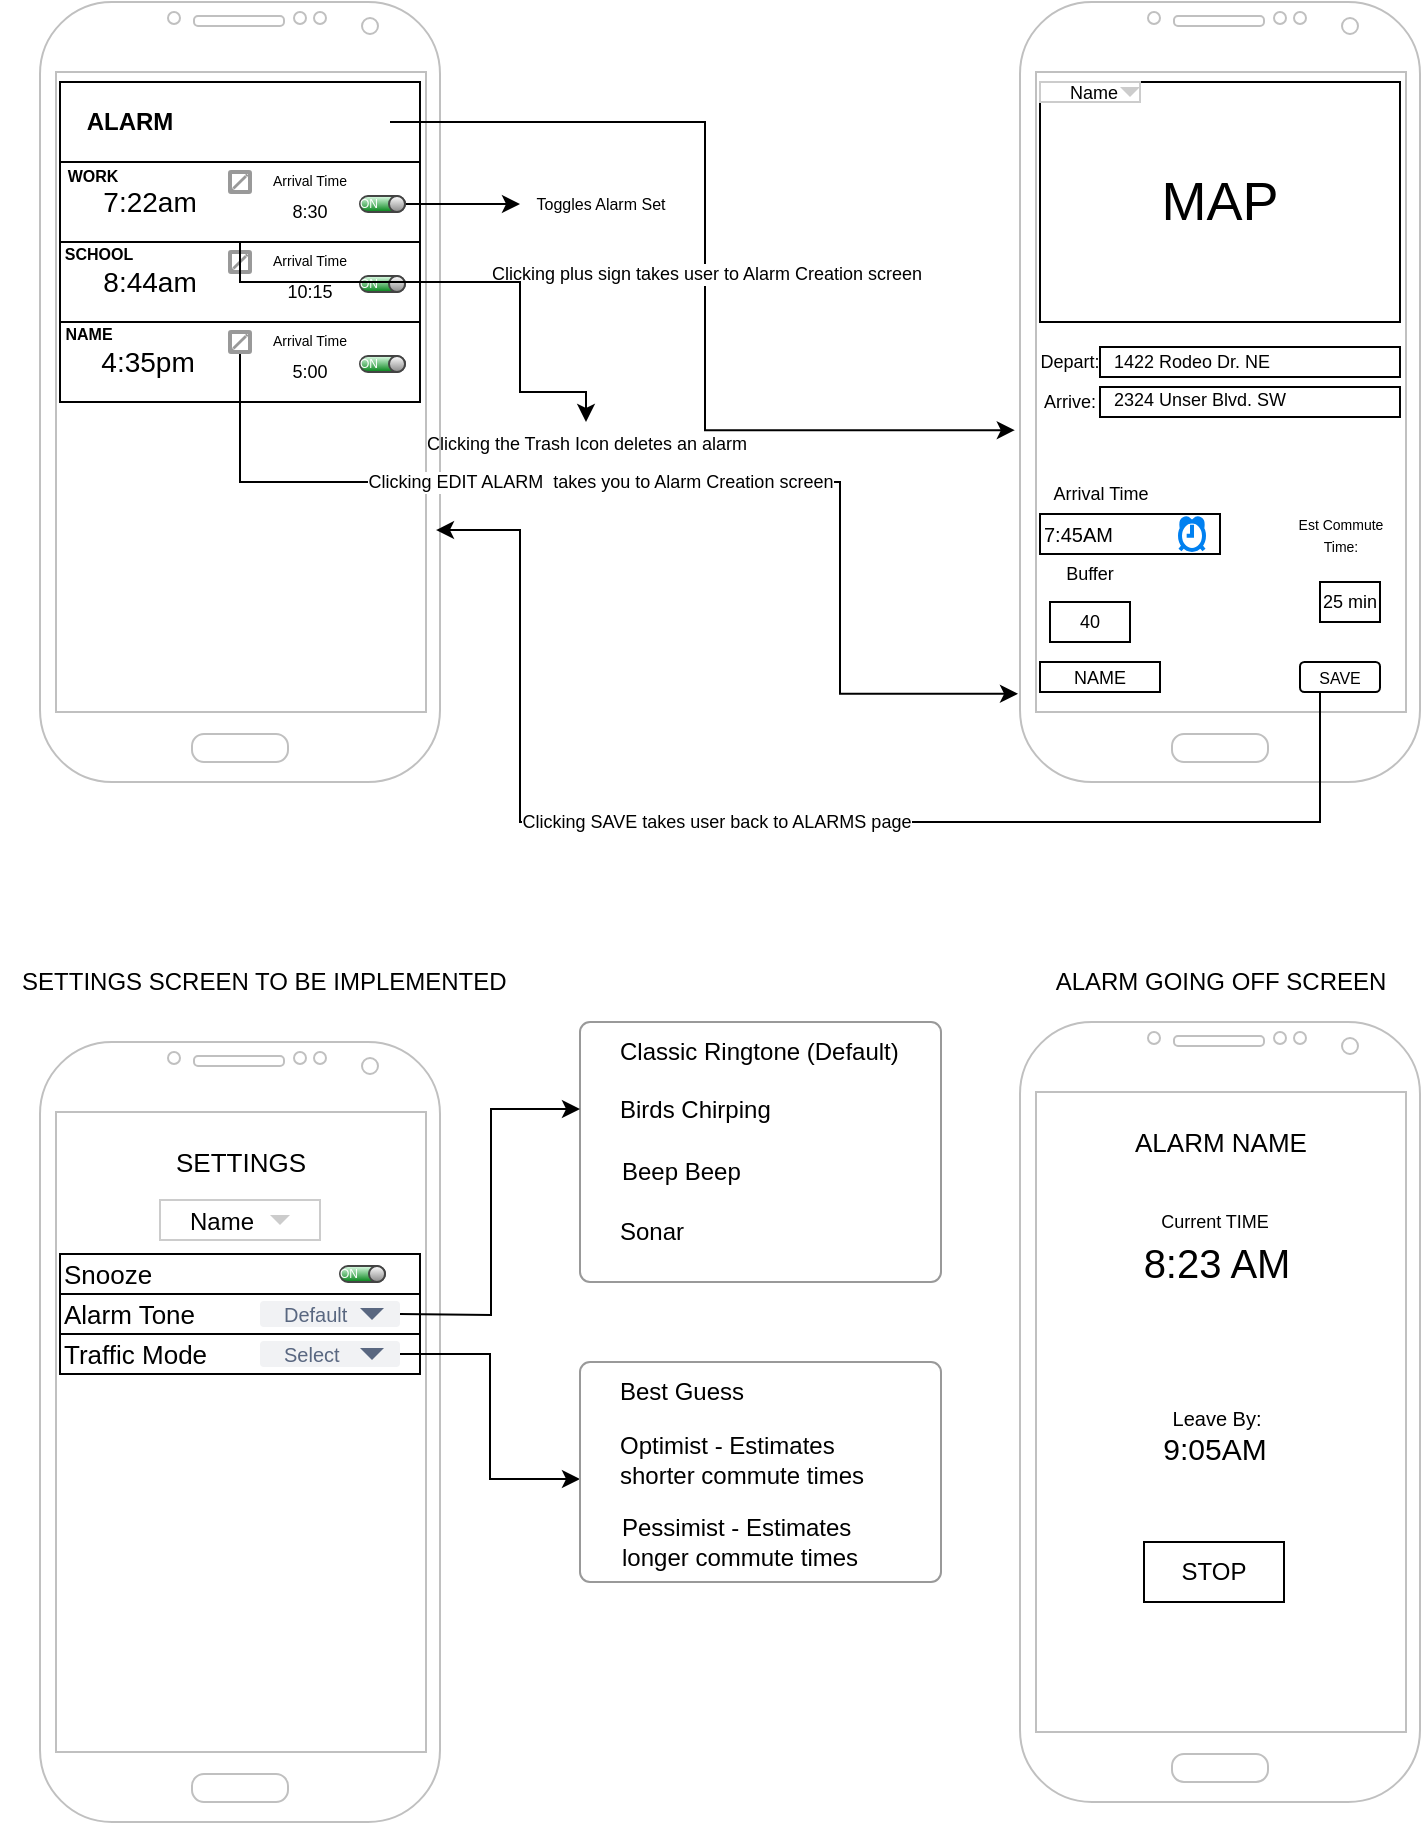 <mxfile version="13.4.5" type="device"><diagram id="XSz-OnlPHfyXZCXDm4SZ" name="Page-1"><mxGraphModel dx="840" dy="477" grid="1" gridSize="10" guides="1" tooltips="1" connect="1" arrows="1" fold="1" page="1" pageScale="1" pageWidth="850" pageHeight="1100" math="0" shadow="0"><root><mxCell id="0"/><mxCell id="1" parent="0"/><mxCell id="a31ZRpCJEnF5tMIiFzGq-1" value="" style="verticalLabelPosition=bottom;verticalAlign=top;html=1;shadow=0;dashed=0;strokeWidth=1;shape=mxgraph.android.phone2;strokeColor=#c0c0c0;" parent="1" vertex="1"><mxGeometry x="40" y="20" width="200" height="390" as="geometry"/></mxCell><mxCell id="a31ZRpCJEnF5tMIiFzGq-2" value="" style="verticalLabelPosition=bottom;verticalAlign=top;html=1;shadow=0;dashed=0;strokeWidth=1;shape=mxgraph.android.phone2;strokeColor=#c0c0c0;" parent="1" vertex="1"><mxGeometry x="530" y="20" width="200" height="390" as="geometry"/></mxCell><mxCell id="a31ZRpCJEnF5tMIiFzGq-69" value="Arrival Time" style="text;html=1;align=center;verticalAlign=middle;resizable=0;points=[];autosize=1;fontSize=9;" parent="a31ZRpCJEnF5tMIiFzGq-2" vertex="1"><mxGeometry x="10" y="236" width="60" height="20" as="geometry"/></mxCell><mxCell id="a31ZRpCJEnF5tMIiFzGq-70" value="&lt;font style=&quot;font-size: 10px&quot;&gt;7:45AM&lt;/font&gt;" style="rounded=0;whiteSpace=wrap;html=1;fontSize=9;align=left;" parent="a31ZRpCJEnF5tMIiFzGq-2" vertex="1"><mxGeometry x="10" y="256" width="90" height="20" as="geometry"/></mxCell><mxCell id="a31ZRpCJEnF5tMIiFzGq-71" value="Buffer" style="text;html=1;strokeColor=none;fillColor=none;align=center;verticalAlign=middle;whiteSpace=wrap;rounded=0;fontSize=9;" parent="a31ZRpCJEnF5tMIiFzGq-2" vertex="1"><mxGeometry x="15" y="276" width="40" height="20" as="geometry"/></mxCell><mxCell id="a31ZRpCJEnF5tMIiFzGq-75" value="&lt;font style=&quot;font-size: 7px&quot;&gt;Est Commute&lt;br&gt;Time:&lt;/font&gt;" style="text;html=1;align=center;verticalAlign=middle;resizable=0;points=[];autosize=1;fontSize=9;" parent="a31ZRpCJEnF5tMIiFzGq-2" vertex="1"><mxGeometry x="130" y="251" width="60" height="30" as="geometry"/></mxCell><mxCell id="a31ZRpCJEnF5tMIiFzGq-76" value="&lt;font style=&quot;font-size: 9px&quot;&gt;25 min&lt;/font&gt;" style="rounded=0;whiteSpace=wrap;html=1;fontSize=9;" parent="a31ZRpCJEnF5tMIiFzGq-2" vertex="1"><mxGeometry x="150" y="290" width="30" height="20" as="geometry"/></mxCell><mxCell id="a31ZRpCJEnF5tMIiFzGq-63" value="&lt;font style=&quot;font-size: 27px&quot;&gt;MAP&lt;/font&gt;" style="rounded=0;whiteSpace=wrap;html=1;fillColor=#ffffff;fontSize=6;" parent="a31ZRpCJEnF5tMIiFzGq-2" vertex="1"><mxGeometry x="10" y="40" width="180" height="120" as="geometry"/></mxCell><mxCell id="S1m2dQk_pg1xE-d_3iNp-14" value="" style="html=1;verticalLabelPosition=bottom;align=center;labelBackgroundColor=#ffffff;verticalAlign=top;strokeWidth=2;strokeColor=#0080F0;shadow=0;dashed=0;shape=mxgraph.ios7.icons.alarm_clock;" vertex="1" parent="a31ZRpCJEnF5tMIiFzGq-2"><mxGeometry x="80" y="258" width="12" height="16" as="geometry"/></mxCell><mxCell id="a31ZRpCJEnF5tMIiFzGq-18" value="" style="rounded=0;whiteSpace=wrap;html=1;" parent="1" vertex="1"><mxGeometry x="50" y="100" width="180" height="40" as="geometry"/></mxCell><mxCell id="a31ZRpCJEnF5tMIiFzGq-23" value="" style="rounded=0;whiteSpace=wrap;html=1;fillColor=none;" parent="1" vertex="1"><mxGeometry x="50" y="60" width="180" height="40" as="geometry"/></mxCell><mxCell id="a31ZRpCJEnF5tMIiFzGq-24" value="&lt;b&gt;ALARM&lt;/b&gt;" style="text;html=1;strokeColor=none;fillColor=none;align=center;verticalAlign=middle;whiteSpace=wrap;rounded=0;" parent="1" vertex="1"><mxGeometry x="60" y="70" width="50" height="20" as="geometry"/></mxCell><mxCell id="MXehRF-Yo7mLd2bpUhsq-1" value="Clicking plus sign takes user to Alarm Creation screen" style="edgeStyle=orthogonalEdgeStyle;rounded=0;orthogonalLoop=1;jettySize=auto;html=1;entryX=-0.013;entryY=0.549;entryDx=0;entryDy=0;entryPerimeter=0;fontSize=9;" parent="1" source="a31ZRpCJEnF5tMIiFzGq-25" target="a31ZRpCJEnF5tMIiFzGq-2" edge="1"><mxGeometry relative="1" as="geometry"/></mxCell><mxCell id="a31ZRpCJEnF5tMIiFzGq-25" value="" style="shape=image;html=1;verticalAlign=top;verticalLabelPosition=bottom;labelBackgroundColor=#ffffff;imageAspect=0;aspect=fixed;image=https://cdn4.iconfinder.com/data/icons/evil-icons-user-interface/64/plus-128.png;fillColor=none;" parent="1" vertex="1"><mxGeometry x="185" y="65" width="30" height="30" as="geometry"/></mxCell><mxCell id="a31ZRpCJEnF5tMIiFzGq-26" value="&lt;font style=&quot;font-size: 14px&quot;&gt;7:22am&lt;/font&gt;" style="text;html=1;strokeColor=none;fillColor=none;align=center;verticalAlign=middle;whiteSpace=wrap;rounded=0;fontSize=14;" parent="1" vertex="1"><mxGeometry x="80" y="115" width="30" height="10" as="geometry"/></mxCell><mxCell id="a31ZRpCJEnF5tMIiFzGq-27" value="&lt;b&gt;WORK&lt;/b&gt;" style="text;html=1;strokeColor=none;fillColor=none;align=center;verticalAlign=middle;whiteSpace=wrap;rounded=0;fontSize=8;" parent="1" vertex="1"><mxGeometry x="40.5" y="97" width="50.5" height="20" as="geometry"/></mxCell><mxCell id="S1m2dQk_pg1xE-d_3iNp-9" style="edgeStyle=orthogonalEdgeStyle;rounded=0;orthogonalLoop=1;jettySize=auto;html=1;" edge="1" parent="1" source="a31ZRpCJEnF5tMIiFzGq-31"><mxGeometry relative="1" as="geometry"><mxPoint x="280" y="121" as="targetPoint"/></mxGeometry></mxCell><mxCell id="a31ZRpCJEnF5tMIiFzGq-31" value="ON" style="strokeWidth=1;html=1;shadow=0;dashed=0;shape=mxgraph.ios.iOnOffButton;mainText=;strokeColor=#444444;fontSize=6;fontColor=#ffffff;spacingRight=14;buttonState=on;fillColor=none;" parent="1" vertex="1"><mxGeometry x="200" y="117" width="22.5" height="8" as="geometry"/></mxCell><mxCell id="a31ZRpCJEnF5tMIiFzGq-47" value="Arrival Time" style="text;html=1;strokeColor=none;fillColor=none;align=center;verticalAlign=middle;whiteSpace=wrap;rounded=0;fontSize=7;" parent="1" vertex="1"><mxGeometry x="150" y="105" width="50" height="10" as="geometry"/></mxCell><mxCell id="a31ZRpCJEnF5tMIiFzGq-48" value="8:30" style="text;html=1;strokeColor=none;fillColor=none;align=center;verticalAlign=middle;whiteSpace=wrap;rounded=0;fontSize=9;" parent="1" vertex="1"><mxGeometry x="155" y="115" width="40" height="20" as="geometry"/></mxCell><mxCell id="a31ZRpCJEnF5tMIiFzGq-49" value="" style="rounded=0;whiteSpace=wrap;html=1;" parent="1" vertex="1"><mxGeometry x="50" y="140" width="180" height="40" as="geometry"/></mxCell><mxCell id="a31ZRpCJEnF5tMIiFzGq-50" value="&lt;font style=&quot;font-size: 14px&quot;&gt;8:44am&lt;/font&gt;" style="text;html=1;strokeColor=none;fillColor=none;align=center;verticalAlign=middle;whiteSpace=wrap;rounded=0;fontSize=14;" parent="1" vertex="1"><mxGeometry x="80" y="155" width="30" height="10" as="geometry"/></mxCell><mxCell id="a31ZRpCJEnF5tMIiFzGq-51" value="&lt;b&gt;SCHOOL&lt;/b&gt;" style="text;html=1;strokeColor=none;fillColor=none;align=center;verticalAlign=middle;whiteSpace=wrap;rounded=0;fontSize=8;" parent="1" vertex="1"><mxGeometry x="43.5" y="136" width="50.5" height="20" as="geometry"/></mxCell><mxCell id="a31ZRpCJEnF5tMIiFzGq-53" value="ON" style="strokeWidth=1;html=1;shadow=0;dashed=0;shape=mxgraph.ios.iOnOffButton;mainText=;strokeColor=#444444;fontSize=6;fontColor=#ffffff;spacingRight=14;buttonState=on;fillColor=none;" parent="1" vertex="1"><mxGeometry x="200" y="157" width="22.5" height="8" as="geometry"/></mxCell><mxCell id="a31ZRpCJEnF5tMIiFzGq-54" value="Arrival Time" style="text;html=1;strokeColor=none;fillColor=none;align=center;verticalAlign=middle;whiteSpace=wrap;rounded=0;fontSize=7;" parent="1" vertex="1"><mxGeometry x="155" y="145" width="40" height="10" as="geometry"/></mxCell><mxCell id="a31ZRpCJEnF5tMIiFzGq-55" value="10:15" style="text;html=1;strokeColor=none;fillColor=none;align=center;verticalAlign=middle;whiteSpace=wrap;rounded=0;fontSize=9;" parent="1" vertex="1"><mxGeometry x="155" y="155" width="40" height="20" as="geometry"/></mxCell><mxCell id="a31ZRpCJEnF5tMIiFzGq-56" value="" style="rounded=0;whiteSpace=wrap;html=1;" parent="1" vertex="1"><mxGeometry x="50" y="180" width="180" height="40" as="geometry"/></mxCell><mxCell id="a31ZRpCJEnF5tMIiFzGq-57" value="&lt;font style=&quot;font-size: 14px&quot;&gt;4:35pm&lt;/font&gt;" style="text;html=1;strokeColor=none;fillColor=none;align=center;verticalAlign=middle;whiteSpace=wrap;rounded=0;fontSize=14;" parent="1" vertex="1"><mxGeometry x="78.5" y="195" width="30" height="10" as="geometry"/></mxCell><mxCell id="a31ZRpCJEnF5tMIiFzGq-58" value="&lt;b&gt;NAME&lt;/b&gt;" style="text;html=1;strokeColor=none;fillColor=none;align=center;verticalAlign=middle;whiteSpace=wrap;rounded=0;fontSize=8;" parent="1" vertex="1"><mxGeometry x="38.5" y="176" width="50.5" height="20" as="geometry"/></mxCell><mxCell id="a31ZRpCJEnF5tMIiFzGq-60" value="ON" style="strokeWidth=1;html=1;shadow=0;dashed=0;shape=mxgraph.ios.iOnOffButton;mainText=;strokeColor=#444444;fontSize=6;fontColor=#ffffff;spacingRight=14;buttonState=on;fillColor=none;" parent="1" vertex="1"><mxGeometry x="200" y="197" width="22.5" height="8" as="geometry"/></mxCell><mxCell id="a31ZRpCJEnF5tMIiFzGq-61" value="Arrival Time" style="text;html=1;strokeColor=none;fillColor=none;align=center;verticalAlign=middle;whiteSpace=wrap;rounded=0;fontSize=7;" parent="1" vertex="1"><mxGeometry x="155" y="185" width="40" height="10" as="geometry"/></mxCell><mxCell id="a31ZRpCJEnF5tMIiFzGq-62" value="5:00" style="text;html=1;strokeColor=none;fillColor=none;align=center;verticalAlign=middle;whiteSpace=wrap;rounded=0;fontSize=9;" parent="1" vertex="1"><mxGeometry x="155" y="195" width="40" height="20" as="geometry"/></mxCell><mxCell id="a31ZRpCJEnF5tMIiFzGq-64" value="" style="rounded=0;whiteSpace=wrap;html=1;fillColor=#ffffff;fontSize=6;" parent="1" vertex="1"><mxGeometry x="570" y="192.5" width="150" height="15" as="geometry"/></mxCell><mxCell id="a31ZRpCJEnF5tMIiFzGq-65" value="Depart:" style="text;html=1;strokeColor=none;fillColor=none;align=center;verticalAlign=middle;whiteSpace=wrap;rounded=0;fontSize=9;" parent="1" vertex="1"><mxGeometry x="510" y="190" width="90" height="20" as="geometry"/></mxCell><mxCell id="a31ZRpCJEnF5tMIiFzGq-66" value="" style="rounded=0;whiteSpace=wrap;html=1;fillColor=#ffffff;fontSize=6;align=left;" parent="1" vertex="1"><mxGeometry x="570" y="212.5" width="150" height="15" as="geometry"/></mxCell><mxCell id="a31ZRpCJEnF5tMIiFzGq-67" value="Arrive:" style="text;html=1;strokeColor=none;fillColor=none;align=center;verticalAlign=middle;whiteSpace=wrap;rounded=0;fontSize=9;" parent="1" vertex="1"><mxGeometry x="510" y="210" width="90" height="20" as="geometry"/></mxCell><mxCell id="a31ZRpCJEnF5tMIiFzGq-74" value="40" style="rounded=0;whiteSpace=wrap;html=1;fillColor=#ffffff;fontSize=9;" parent="1" vertex="1"><mxGeometry x="545" y="320" width="40" height="20" as="geometry"/></mxCell><mxCell id="a31ZRpCJEnF5tMIiFzGq-77" value="1422 Rodeo Dr. NE" style="text;html=1;strokeColor=none;fillColor=none;align=left;verticalAlign=middle;whiteSpace=wrap;rounded=0;fontSize=9;" parent="1" vertex="1"><mxGeometry x="575" y="196.5" width="115" height="7" as="geometry"/></mxCell><mxCell id="a31ZRpCJEnF5tMIiFzGq-79" value="2324 Unser Blvd. SW" style="text;html=1;strokeColor=none;fillColor=none;align=left;verticalAlign=middle;whiteSpace=wrap;rounded=0;fontSize=9;" parent="1" vertex="1"><mxGeometry x="575" y="215" width="115" height="7" as="geometry"/></mxCell><mxCell id="MXehRF-Yo7mLd2bpUhsq-5" value="Clicking SAVE takes user back to ALARMS page" style="edgeStyle=orthogonalEdgeStyle;rounded=0;orthogonalLoop=1;jettySize=auto;html=1;entryX=0.99;entryY=0.677;entryDx=0;entryDy=0;entryPerimeter=0;fontSize=9;exitX=0.25;exitY=1;exitDx=0;exitDy=0;" parent="1" source="MXehRF-Yo7mLd2bpUhsq-4" target="a31ZRpCJEnF5tMIiFzGq-1" edge="1"><mxGeometry x="0.126" relative="1" as="geometry"><mxPoint as="offset"/><Array as="points"><mxPoint x="680" y="430"/><mxPoint x="280" y="430"/><mxPoint x="280" y="284"/></Array></mxGeometry></mxCell><mxCell id="MXehRF-Yo7mLd2bpUhsq-4" value="&lt;font style=&quot;font-size: 8px&quot;&gt;SAVE&lt;/font&gt;" style="rounded=1;whiteSpace=wrap;html=1;fillColor=#ffffff;fontSize=9;align=center;" parent="1" vertex="1"><mxGeometry x="670" y="350" width="40" height="15" as="geometry"/></mxCell><mxCell id="MXehRF-Yo7mLd2bpUhsq-13" value="Clicking EDIT ALARM&amp;nbsp; takes you to Alarm Creation screen" style="edgeStyle=orthogonalEdgeStyle;rounded=0;orthogonalLoop=1;jettySize=auto;html=1;entryX=-0.005;entryY=0.887;entryDx=0;entryDy=0;entryPerimeter=0;fontSize=9;exitX=0.5;exitY=0.617;exitDx=0;exitDy=0;exitPerimeter=0;" parent="1" source="S1m2dQk_pg1xE-d_3iNp-3" target="a31ZRpCJEnF5tMIiFzGq-2" edge="1"><mxGeometry x="-0.117" relative="1" as="geometry"><mxPoint as="offset"/><mxPoint x="110" y="327.5" as="sourcePoint"/><Array as="points"><mxPoint x="140" y="260"/><mxPoint x="440" y="260"/><mxPoint x="440" y="366"/></Array></mxGeometry></mxCell><mxCell id="MXehRF-Yo7mLd2bpUhsq-14" value="" style="verticalLabelPosition=bottom;verticalAlign=top;html=1;shadow=0;dashed=0;strokeWidth=1;shape=mxgraph.android.phone2;strokeColor=#c0c0c0;fillColor=#ffffff;fontSize=9;align=left;" parent="1" vertex="1"><mxGeometry x="40" y="540" width="200" height="390" as="geometry"/></mxCell><mxCell id="MXehRF-Yo7mLd2bpUhsq-24" value="SETTINGS" style="text;html=1;align=center;verticalAlign=middle;resizable=0;points=[];autosize=1;fontSize=13;" parent="MXehRF-Yo7mLd2bpUhsq-14" vertex="1"><mxGeometry x="60" y="50" width="80" height="20" as="geometry"/></mxCell><mxCell id="MXehRF-Yo7mLd2bpUhsq-25" value="Snooze" style="rounded=0;whiteSpace=wrap;html=1;fillColor=#ffffff;fontSize=13;align=left;" parent="MXehRF-Yo7mLd2bpUhsq-14" vertex="1"><mxGeometry x="10" y="106" width="180" height="20" as="geometry"/></mxCell><mxCell id="MXehRF-Yo7mLd2bpUhsq-26" value="Alarm Tone" style="rounded=0;whiteSpace=wrap;html=1;fillColor=#ffffff;fontSize=13;align=left;" parent="MXehRF-Yo7mLd2bpUhsq-14" vertex="1"><mxGeometry x="10" y="126" width="180" height="20" as="geometry"/></mxCell><mxCell id="MXehRF-Yo7mLd2bpUhsq-29" value="ON" style="strokeWidth=1;html=1;shadow=0;dashed=0;shape=mxgraph.ios.iOnOffButton;mainText=;strokeColor=#444444;fontSize=6;fontColor=#ffffff;spacingRight=14;buttonState=on;fillColor=none;" parent="MXehRF-Yo7mLd2bpUhsq-14" vertex="1"><mxGeometry x="150" y="112" width="22.5" height="8" as="geometry"/></mxCell><mxCell id="MXehRF-Yo7mLd2bpUhsq-41" value="&lt;span style=&quot;font-size: 10px&quot;&gt;Default&lt;/span&gt;" style="rounded=1;fillColor=#F1F2F4;strokeColor=none;html=1;fontColor=#596780;align=left;fontSize=12;spacingLeft=10" parent="MXehRF-Yo7mLd2bpUhsq-14" vertex="1"><mxGeometry x="110" y="129.5" width="70" height="13" as="geometry"/></mxCell><mxCell id="MXehRF-Yo7mLd2bpUhsq-42" value="" style="shape=triangle;direction=south;fillColor=#596780;strokeColor=none;html=1" parent="MXehRF-Yo7mLd2bpUhsq-41" vertex="1"><mxGeometry x="1" y="0.5" width="12" height="6" relative="1" as="geometry"><mxPoint x="-20" y="-3" as="offset"/></mxGeometry></mxCell><mxCell id="wCmZmCv_HqHRSOZB4W8q-17" value="Traffic Mode" style="rounded=0;whiteSpace=wrap;html=1;fillColor=#ffffff;fontSize=13;align=left;" parent="MXehRF-Yo7mLd2bpUhsq-14" vertex="1"><mxGeometry x="10" y="146" width="180" height="20" as="geometry"/></mxCell><mxCell id="wCmZmCv_HqHRSOZB4W8q-18" value="&lt;div&gt;&lt;span style=&quot;font-size: 10px&quot;&gt;Select&lt;/span&gt;&lt;/div&gt;" style="rounded=1;fillColor=#F1F2F4;strokeColor=none;html=1;fontColor=#596780;align=left;fontSize=12;spacingLeft=10" parent="MXehRF-Yo7mLd2bpUhsq-14" vertex="1"><mxGeometry x="110" y="149.5" width="70" height="13" as="geometry"/></mxCell><mxCell id="wCmZmCv_HqHRSOZB4W8q-19" value="" style="shape=triangle;direction=south;fillColor=#596780;strokeColor=none;html=1" parent="wCmZmCv_HqHRSOZB4W8q-18" vertex="1"><mxGeometry x="1" y="0.5" width="12" height="6" relative="1" as="geometry"><mxPoint x="-20" y="-3" as="offset"/></mxGeometry></mxCell><mxCell id="wCmZmCv_HqHRSOZB4W8q-16" style="edgeStyle=orthogonalEdgeStyle;rounded=0;orthogonalLoop=1;jettySize=auto;html=1;entryX=0;entryY=0.75;entryDx=0;entryDy=0;fontSize=12;exitX=1;exitY=0.5;exitDx=0;exitDy=0;" parent="1" source="wCmZmCv_HqHRSOZB4W8q-18" target="wCmZmCv_HqHRSOZB4W8q-11" edge="1"><mxGeometry relative="1" as="geometry"><mxPoint x="220" y="680" as="sourcePoint"/></mxGeometry></mxCell><mxCell id="wCmZmCv_HqHRSOZB4W8q-9" value="" style="html=1;shadow=0;dashed=0;shape=mxgraph.bootstrap.rrect;rSize=5;fillColor=#ffffff;strokeColor=#999999;" parent="1" vertex="1"><mxGeometry x="310" y="700" width="180.5" height="110" as="geometry"/></mxCell><mxCell id="wCmZmCv_HqHRSOZB4W8q-10" value="Best Guess" style="fillColor=none;strokeColor=none;align=left;spacing=20;fontSize=12;" parent="wCmZmCv_HqHRSOZB4W8q-9" vertex="1"><mxGeometry width="100" height="20" relative="1" as="geometry"><mxPoint y="4" as="offset"/></mxGeometry></mxCell><mxCell id="wCmZmCv_HqHRSOZB4W8q-11" value="Optimist - Estimates shorter commute times" style="fillColor=none;strokeColor=none;align=left;spacing=20;fontSize=12;whiteSpace=wrap;" parent="wCmZmCv_HqHRSOZB4W8q-9" vertex="1"><mxGeometry width="180" height="40" relative="1" as="geometry"><mxPoint y="28.5" as="offset"/></mxGeometry></mxCell><mxCell id="wCmZmCv_HqHRSOZB4W8q-13" value="Pessimist - Estimates longer commute times" style="fillColor=none;strokeColor=none;align=left;spacing=20;fontSize=12;whiteSpace=wrap;" parent="wCmZmCv_HqHRSOZB4W8q-9" vertex="1"><mxGeometry width="180" height="40" relative="1" as="geometry"><mxPoint x="0.5" y="70" as="offset"/></mxGeometry></mxCell><mxCell id="wCmZmCv_HqHRSOZB4W8q-20" value="" style="html=1;shadow=0;dashed=0;shape=mxgraph.bootstrap.rrect;rSize=5;fillColor=#ffffff;strokeColor=#999999;" parent="1" vertex="1"><mxGeometry x="310" y="530" width="180.5" height="130" as="geometry"/></mxCell><mxCell id="wCmZmCv_HqHRSOZB4W8q-21" value="Classic Ringtone (Default)" style="fillColor=none;strokeColor=none;align=left;spacing=20;fontSize=12;" parent="wCmZmCv_HqHRSOZB4W8q-20" vertex="1"><mxGeometry width="100" height="20" relative="1" as="geometry"><mxPoint y="4" as="offset"/></mxGeometry></mxCell><mxCell id="wCmZmCv_HqHRSOZB4W8q-22" value="Birds Chirping" style="fillColor=none;strokeColor=none;align=left;spacing=20;fontSize=12;whiteSpace=wrap;" parent="wCmZmCv_HqHRSOZB4W8q-20" vertex="1"><mxGeometry width="180" height="30" relative="1" as="geometry"><mxPoint y="28.5" as="offset"/></mxGeometry></mxCell><mxCell id="wCmZmCv_HqHRSOZB4W8q-23" value="Beep Beep" style="fillColor=none;strokeColor=none;align=left;spacing=20;fontSize=12;whiteSpace=wrap;" parent="wCmZmCv_HqHRSOZB4W8q-20" vertex="1"><mxGeometry width="180" height="30" relative="1" as="geometry"><mxPoint x="0.5" y="60" as="offset"/></mxGeometry></mxCell><mxCell id="wCmZmCv_HqHRSOZB4W8q-25" value="Sonar" style="fillColor=none;strokeColor=none;align=left;spacing=20;fontSize=12;whiteSpace=wrap;" parent="wCmZmCv_HqHRSOZB4W8q-20" vertex="1"><mxGeometry width="180" height="30" relative="1" as="geometry"><mxPoint y="90" as="offset"/></mxGeometry></mxCell><mxCell id="wCmZmCv_HqHRSOZB4W8q-24" style="edgeStyle=orthogonalEdgeStyle;rounded=0;orthogonalLoop=1;jettySize=auto;html=1;entryX=0;entryY=0.5;entryDx=0;entryDy=0;fontSize=12;" parent="1" target="wCmZmCv_HqHRSOZB4W8q-22" edge="1"><mxGeometry relative="1" as="geometry"><mxPoint x="220" y="676" as="sourcePoint"/></mxGeometry></mxCell><mxCell id="wCmZmCv_HqHRSOZB4W8q-28" value="" style="dashed=0;align=center;fontSize=12;shape=rect;fillColor=#ffffff;strokeColor=#cccccc;html=0;" parent="1" vertex="1"><mxGeometry x="100" y="619" width="80" height="20" as="geometry"/></mxCell><mxCell id="wCmZmCv_HqHRSOZB4W8q-29" value="Name" style="text;fontColor=#000000;verticalAlign=middle;spacingLeft=13;fontSize=12;align=left;" parent="wCmZmCv_HqHRSOZB4W8q-28" vertex="1"><mxGeometry width="80" height="20" as="geometry"/></mxCell><mxCell id="wCmZmCv_HqHRSOZB4W8q-30" value="" style="dashed=0;html=1;shape=mxgraph.gmdl.triangle;fillColor=#cccccc;strokeColor=none;" parent="wCmZmCv_HqHRSOZB4W8q-28" vertex="1"><mxGeometry x="1" y="0.5" width="10" height="5" relative="1" as="geometry"><mxPoint x="-25" y="-2.5" as="offset"/></mxGeometry></mxCell><mxCell id="wCmZmCv_HqHRSOZB4W8q-32" value="" style="dashed=0;align=center;fontSize=12;shape=rect;fillColor=#ffffff;strokeColor=#cccccc;html=0;" parent="1" vertex="1"><mxGeometry x="540" y="60" width="50" height="10" as="geometry"/></mxCell><mxCell id="wCmZmCv_HqHRSOZB4W8q-33" value="Name" style="text;fontColor=#000000;verticalAlign=middle;spacingLeft=13;fontSize=9;align=left;" parent="wCmZmCv_HqHRSOZB4W8q-32" vertex="1"><mxGeometry width="50" height="10" as="geometry"/></mxCell><mxCell id="wCmZmCv_HqHRSOZB4W8q-34" value="" style="dashed=0;html=1;shape=mxgraph.gmdl.triangle;fillColor=#cccccc;strokeColor=none;" parent="wCmZmCv_HqHRSOZB4W8q-32" vertex="1"><mxGeometry x="1" y="0.5" width="10" height="5" relative="1" as="geometry"><mxPoint x="-10" y="-2.5" as="offset"/></mxGeometry></mxCell><mxCell id="wCmZmCv_HqHRSOZB4W8q-43" value="&lt;font style=&quot;font-size: 9px&quot;&gt;NAME&lt;/font&gt;" style="rounded=0;whiteSpace=wrap;html=1;fontSize=9;" parent="1" vertex="1"><mxGeometry x="540" y="350" width="60" height="15" as="geometry"/></mxCell><mxCell id="S1m2dQk_pg1xE-d_3iNp-1" value="" style="strokeColor=#999999;verticalLabelPosition=bottom;shadow=0;dashed=0;verticalAlign=top;strokeWidth=2;html=1;shape=mxgraph.mockup.misc.editIcon;" vertex="1" parent="1"><mxGeometry x="135" y="105" width="10" height="10" as="geometry"/></mxCell><mxCell id="S1m2dQk_pg1xE-d_3iNp-2" value="" style="strokeColor=#999999;verticalLabelPosition=bottom;shadow=0;dashed=0;verticalAlign=top;strokeWidth=2;html=1;shape=mxgraph.mockup.misc.editIcon;" vertex="1" parent="1"><mxGeometry x="135" y="145" width="10" height="10" as="geometry"/></mxCell><mxCell id="S1m2dQk_pg1xE-d_3iNp-3" value="" style="strokeColor=#999999;verticalLabelPosition=bottom;shadow=0;dashed=0;verticalAlign=top;strokeWidth=2;html=1;shape=mxgraph.mockup.misc.editIcon;" vertex="1" parent="1"><mxGeometry x="135" y="185" width="10" height="10" as="geometry"/></mxCell><mxCell id="S1m2dQk_pg1xE-d_3iNp-8" style="edgeStyle=orthogonalEdgeStyle;rounded=0;orthogonalLoop=1;jettySize=auto;html=1;" edge="1" parent="1" source="S1m2dQk_pg1xE-d_3iNp-4" target="2"><mxGeometry relative="1" as="geometry"><mxPoint x="320" y="215" as="targetPoint"/><Array as="points"><mxPoint x="140" y="160"/><mxPoint x="280" y="160"/><mxPoint x="280" y="215"/><mxPoint x="313" y="215"/></Array></mxGeometry></mxCell><mxCell id="S1m2dQk_pg1xE-d_3iNp-4" value="" style="shape=image;html=1;verticalAlign=top;verticalLabelPosition=bottom;labelBackgroundColor=#ffffff;imageAspect=0;aspect=fixed;image=https://cdn0.iconfinder.com/data/icons/google-material-design-3-0/48/ic_delete_forever_48px-128.png" vertex="1" parent="1"><mxGeometry x="131" y="122" width="18" height="18" as="geometry"/></mxCell><mxCell id="S1m2dQk_pg1xE-d_3iNp-5" value="" style="shape=image;html=1;verticalAlign=top;verticalLabelPosition=bottom;labelBackgroundColor=#ffffff;imageAspect=0;aspect=fixed;image=https://cdn0.iconfinder.com/data/icons/google-material-design-3-0/48/ic_delete_forever_48px-128.png" vertex="1" parent="1"><mxGeometry x="131" y="162" width="18" height="18" as="geometry"/></mxCell><mxCell id="S1m2dQk_pg1xE-d_3iNp-6" value="" style="shape=image;html=1;verticalAlign=top;verticalLabelPosition=bottom;labelBackgroundColor=#ffffff;imageAspect=0;aspect=fixed;image=https://cdn0.iconfinder.com/data/icons/google-material-design-3-0/48/ic_delete_forever_48px-128.png" vertex="1" parent="1"><mxGeometry x="131" y="203.5" width="18" height="18" as="geometry"/></mxCell><mxCell id="2" value="&lt;font style=&quot;font-size: 9px&quot;&gt;Clicking the Trash Icon deletes an alarm&lt;/font&gt;" style="text;html=1;align=center;verticalAlign=middle;resizable=0;points=[];autosize=1;" vertex="1" parent="1"><mxGeometry x="222.5" y="230" width="180" height="20" as="geometry"/></mxCell><mxCell id="S1m2dQk_pg1xE-d_3iNp-10" value="&lt;font style=&quot;font-size: 8px&quot;&gt;Toggles Alarm Set&lt;br&gt;&lt;/font&gt;" style="text;html=1;align=center;verticalAlign=middle;resizable=0;points=[];autosize=1;" vertex="1" parent="1"><mxGeometry x="280" y="110" width="80" height="20" as="geometry"/></mxCell><mxCell id="S1m2dQk_pg1xE-d_3iNp-11" value="&amp;nbsp;SETTINGS SCREEN TO BE IMPLEMENTED" style="text;html=1;align=center;verticalAlign=middle;resizable=0;points=[];autosize=1;" vertex="1" parent="1"><mxGeometry x="20" y="500" width="260" height="20" as="geometry"/></mxCell><mxCell id="S1m2dQk_pg1xE-d_3iNp-15" value="" style="verticalLabelPosition=bottom;verticalAlign=top;html=1;shadow=0;dashed=0;strokeWidth=1;shape=mxgraph.android.phone2;strokeColor=#c0c0c0;fillColor=#ffffff;fontSize=9;align=left;" vertex="1" parent="1"><mxGeometry x="530" y="530" width="200" height="390" as="geometry"/></mxCell><mxCell id="S1m2dQk_pg1xE-d_3iNp-16" value="ALARM NAME" style="text;html=1;align=center;verticalAlign=middle;resizable=0;points=[];autosize=1;fontSize=13;" vertex="1" parent="S1m2dQk_pg1xE-d_3iNp-15"><mxGeometry x="50" y="50" width="100" height="20" as="geometry"/></mxCell><mxCell id="S1m2dQk_pg1xE-d_3iNp-25" value="ALARM GOING OFF SCREEN" style="text;html=1;align=center;verticalAlign=middle;resizable=0;points=[];autosize=1;" vertex="1" parent="1"><mxGeometry x="540" y="500" width="180" height="20" as="geometry"/></mxCell><mxCell id="S1m2dQk_pg1xE-d_3iNp-26" value="&lt;font style=&quot;font-size: 9px&quot;&gt;Current TIME&lt;/font&gt;" style="text;html=1;align=center;verticalAlign=middle;resizable=0;points=[];autosize=1;" vertex="1" parent="1"><mxGeometry x="592" y="619" width="70" height="20" as="geometry"/></mxCell><mxCell id="S1m2dQk_pg1xE-d_3iNp-27" value="&lt;font style=&quot;font-size: 20px&quot;&gt;8:23 AM&lt;/font&gt;" style="text;html=1;align=center;verticalAlign=middle;resizable=0;points=[];autosize=1;" vertex="1" parent="1"><mxGeometry x="583" y="640" width="90" height="20" as="geometry"/></mxCell><mxCell id="S1m2dQk_pg1xE-d_3iNp-28" value="&lt;font style=&quot;font-size: 10px&quot;&gt;Leave By:&lt;/font&gt;" style="text;html=1;align=center;verticalAlign=middle;resizable=0;points=[];autosize=1;" vertex="1" parent="1"><mxGeometry x="598" y="717.5" width="60" height="20" as="geometry"/></mxCell><mxCell id="S1m2dQk_pg1xE-d_3iNp-29" value="&lt;font style=&quot;font-size: 15px&quot;&gt;9:05AM&lt;/font&gt;" style="text;html=1;align=center;verticalAlign=middle;resizable=0;points=[];autosize=1;" vertex="1" parent="1"><mxGeometry x="592" y="732.5" width="70" height="20" as="geometry"/></mxCell><mxCell id="S1m2dQk_pg1xE-d_3iNp-31" value="STOP" style="whiteSpace=wrap;html=1;" vertex="1" parent="1"><mxGeometry x="592" y="790" width="70" height="30" as="geometry"/></mxCell></root></mxGraphModel></diagram></mxfile>